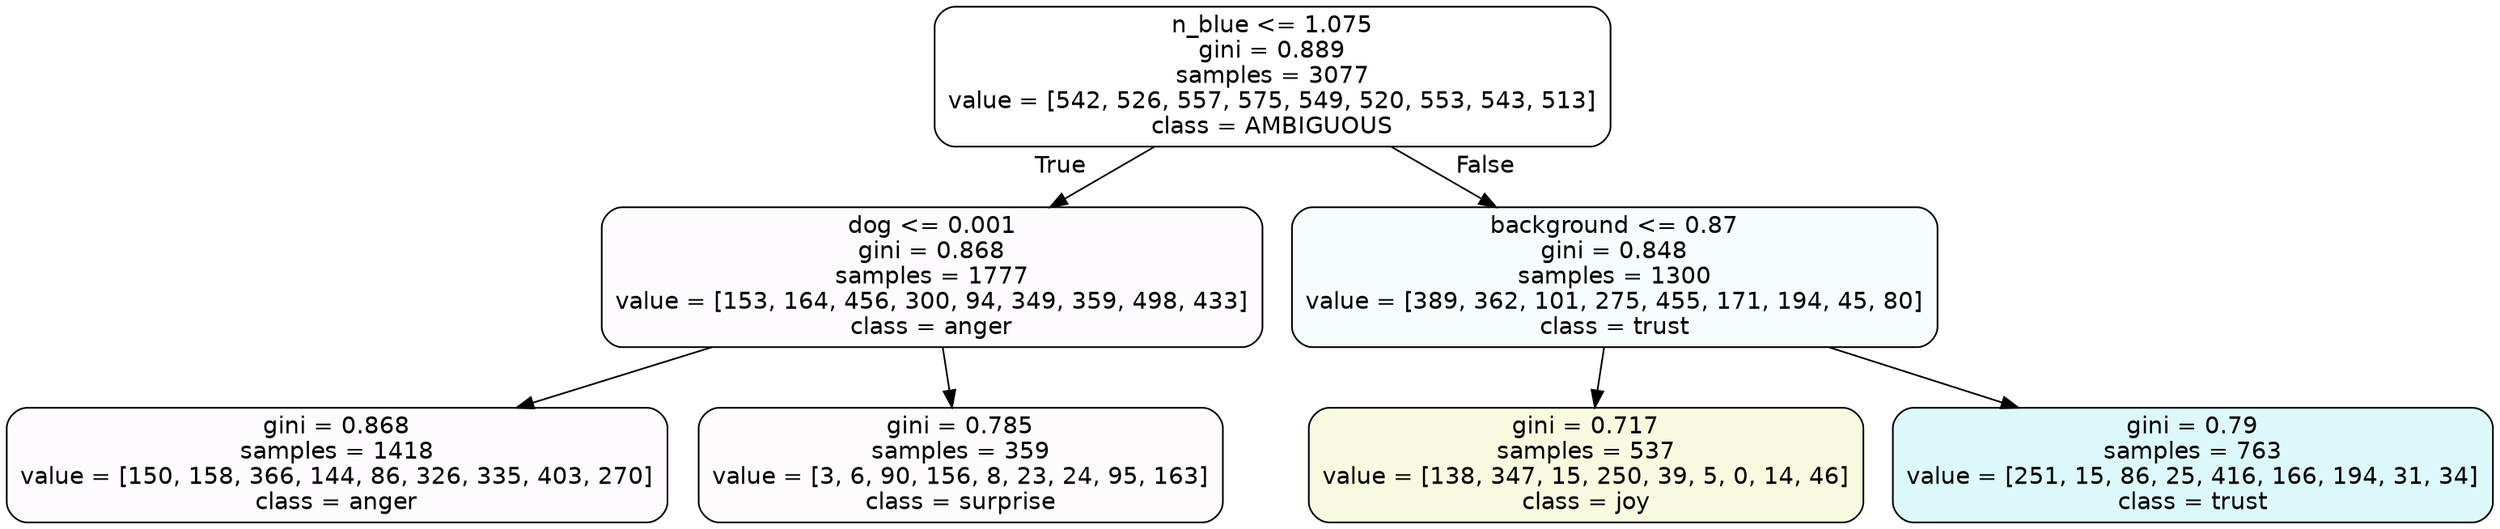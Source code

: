 digraph Tree {
node [shape=box, style="filled, rounded", color="black", fontname=helvetica] ;
edge [fontname=helvetica] ;
0 [label="n_blue <= 1.075\ngini = 0.889\nsamples = 3077\nvalue = [542, 526, 557, 575, 549, 520, 553, 543, 513]\nclass = AMBIGUOUS", fillcolor="#39e58101"] ;
1 [label="dog <= 0.001\ngini = 0.868\nsamples = 1777\nvalue = [153, 164, 456, 300, 94, 349, 359, 498, 433]\nclass = anger", fillcolor="#e539d705"] ;
0 -> 1 [labeldistance=2.5, labelangle=45, headlabel="True"] ;
2 [label="gini = 0.868\nsamples = 1418\nvalue = [150, 158, 366, 144, 86, 326, 335, 403, 270]\nclass = anger", fillcolor="#e539d705"] ;
1 -> 2 ;
3 [label="gini = 0.785\nsamples = 359\nvalue = [3, 6, 90, 156, 8, 23, 24, 95, 163]\nclass = surprise", fillcolor="#e5396404"] ;
1 -> 3 ;
4 [label="background <= 0.87\ngini = 0.848\nsamples = 1300\nvalue = [389, 362, 101, 275, 455, 171, 194, 45, 80]\nclass = trust", fillcolor="#39d7e50a"] ;
0 -> 4 [labeldistance=2.5, labelangle=-45, headlabel="False"] ;
5 [label="gini = 0.717\nsamples = 537\nvalue = [138, 347, 15, 250, 39, 5, 0, 14, 46]\nclass = joy", fillcolor="#d7e53929"] ;
4 -> 5 ;
6 [label="gini = 0.79\nsamples = 763\nvalue = [251, 15, 86, 25, 416, 166, 194, 31, 34]\nclass = trust", fillcolor="#39d7e52c"] ;
4 -> 6 ;
}